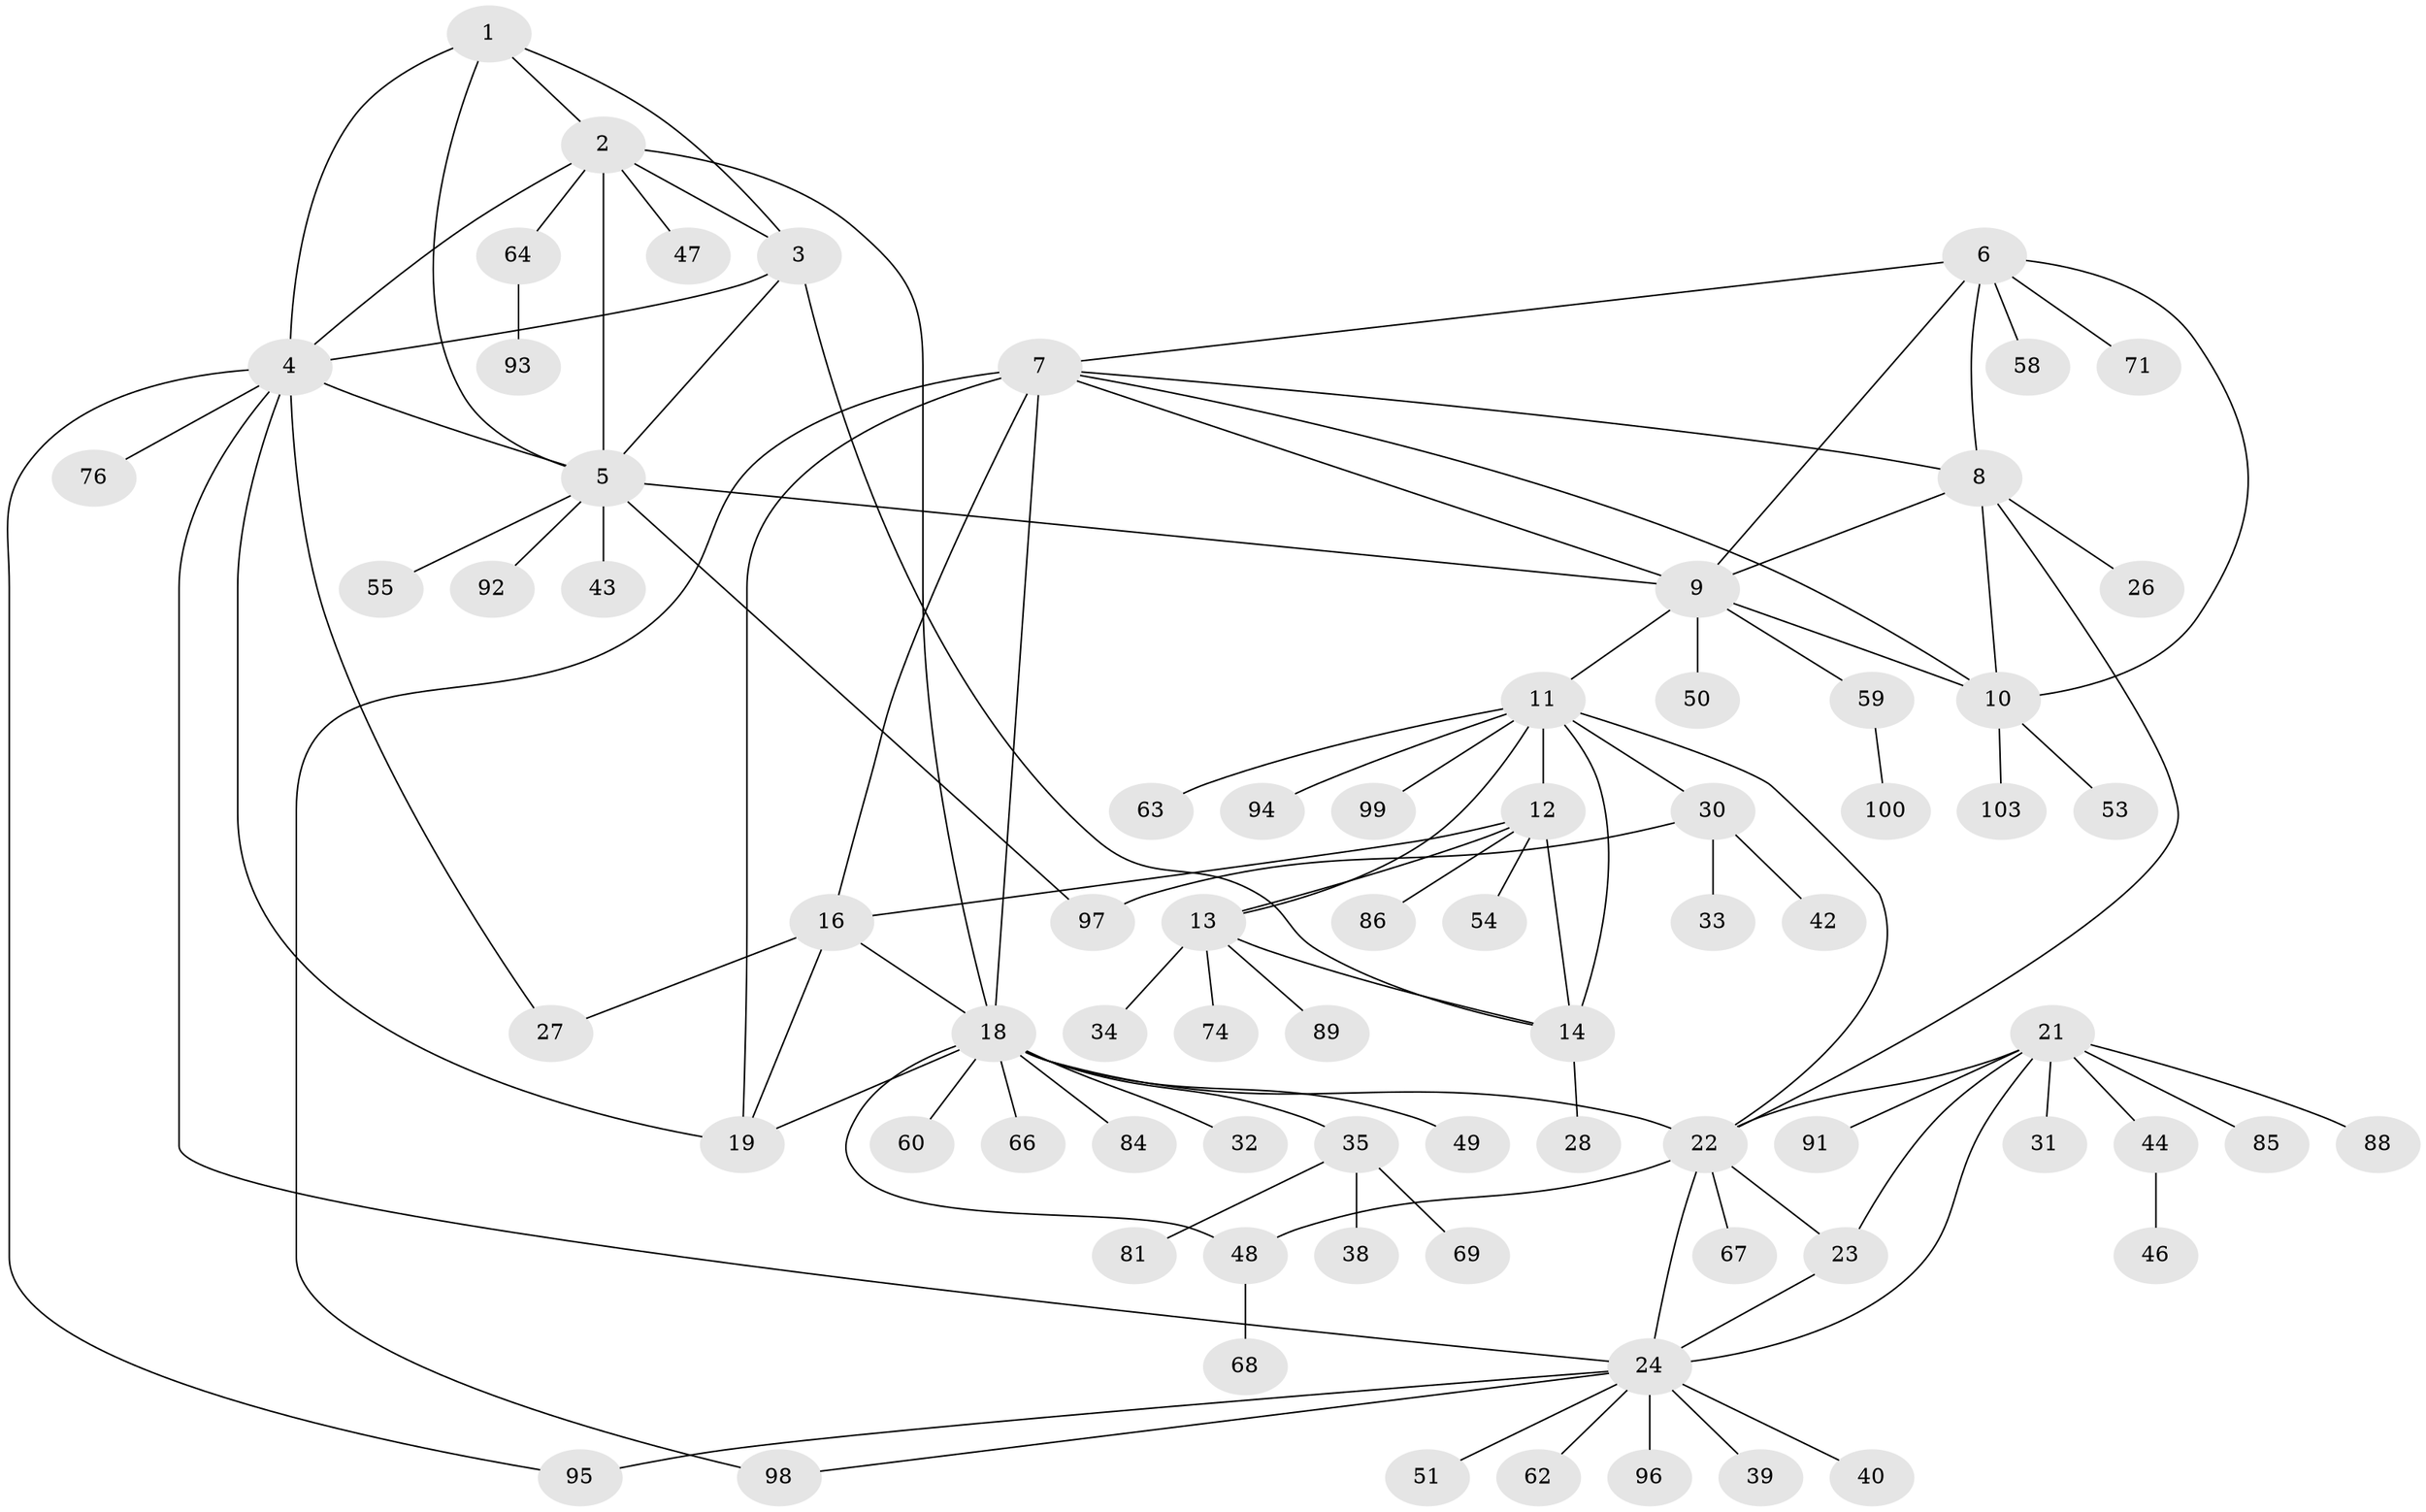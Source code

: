 // original degree distribution, {5: 0.04854368932038835, 8: 0.038834951456310676, 6: 0.038834951456310676, 9: 0.038834951456310676, 10: 0.02912621359223301, 7: 0.05825242718446602, 1: 0.5533980582524272, 2: 0.1650485436893204, 4: 0.009708737864077669, 3: 0.019417475728155338}
// Generated by graph-tools (version 1.1) at 2025/11/02/27/25 16:11:34]
// undirected, 75 vertices, 107 edges
graph export_dot {
graph [start="1"]
  node [color=gray90,style=filled];
  1 [super="+56"];
  2 [super="+101"];
  3 [super="+90"];
  4 [super="+75"];
  5 [super="+45"];
  6 [super="+41"];
  7 [super="+17"];
  8;
  9 [super="+29"];
  10 [super="+52"];
  11 [super="+15"];
  12 [super="+80"];
  13 [super="+57"];
  14 [super="+36"];
  16;
  18 [super="+20"];
  19 [super="+82"];
  21 [super="+72"];
  22 [super="+37"];
  23 [super="+65"];
  24 [super="+25"];
  26;
  27;
  28;
  30 [super="+87"];
  31 [super="+83"];
  32;
  33;
  34;
  35 [super="+61"];
  38;
  39;
  40;
  42 [super="+78"];
  43;
  44;
  46;
  47;
  48;
  49;
  50;
  51;
  53;
  54;
  55;
  58;
  59 [super="+79"];
  60;
  62 [super="+70"];
  63;
  64 [super="+77"];
  66;
  67;
  68;
  69;
  71 [super="+73"];
  74;
  76;
  81;
  84;
  85;
  86;
  88;
  89;
  91;
  92;
  93;
  94;
  95;
  96;
  97;
  98;
  99 [super="+102"];
  100;
  103;
  1 -- 2;
  1 -- 3;
  1 -- 4;
  1 -- 5;
  2 -- 3;
  2 -- 4;
  2 -- 5;
  2 -- 47;
  2 -- 64;
  2 -- 18;
  3 -- 4;
  3 -- 5;
  3 -- 14;
  4 -- 5;
  4 -- 24;
  4 -- 27;
  4 -- 95;
  4 -- 19;
  4 -- 76;
  5 -- 9 [weight=2];
  5 -- 43;
  5 -- 55;
  5 -- 92;
  5 -- 97;
  6 -- 7;
  6 -- 8;
  6 -- 9;
  6 -- 10;
  6 -- 58;
  6 -- 71;
  7 -- 8;
  7 -- 9;
  7 -- 10;
  7 -- 98;
  7 -- 16;
  7 -- 18 [weight=2];
  7 -- 19;
  8 -- 9;
  8 -- 10;
  8 -- 22;
  8 -- 26;
  9 -- 10;
  9 -- 11;
  9 -- 59;
  9 -- 50;
  10 -- 53;
  10 -- 103;
  11 -- 12 [weight=2];
  11 -- 13 [weight=2];
  11 -- 14 [weight=2];
  11 -- 94;
  11 -- 99;
  11 -- 22;
  11 -- 30;
  11 -- 63;
  12 -- 13;
  12 -- 14;
  12 -- 16;
  12 -- 54;
  12 -- 86;
  13 -- 14;
  13 -- 34;
  13 -- 74;
  13 -- 89;
  14 -- 28;
  16 -- 18 [weight=2];
  16 -- 19;
  16 -- 27;
  18 -- 19 [weight=2];
  18 -- 32;
  18 -- 35;
  18 -- 48;
  18 -- 84;
  18 -- 66;
  18 -- 49;
  18 -- 22;
  18 -- 60;
  21 -- 22;
  21 -- 23;
  21 -- 24 [weight=2];
  21 -- 31;
  21 -- 44;
  21 -- 85;
  21 -- 88;
  21 -- 91;
  22 -- 23;
  22 -- 24 [weight=2];
  22 -- 48;
  22 -- 67;
  23 -- 24 [weight=2];
  24 -- 40;
  24 -- 51;
  24 -- 62;
  24 -- 95;
  24 -- 96;
  24 -- 98;
  24 -- 39;
  30 -- 33;
  30 -- 42;
  30 -- 97;
  35 -- 38;
  35 -- 69;
  35 -- 81;
  44 -- 46;
  48 -- 68;
  59 -- 100;
  64 -- 93;
}
